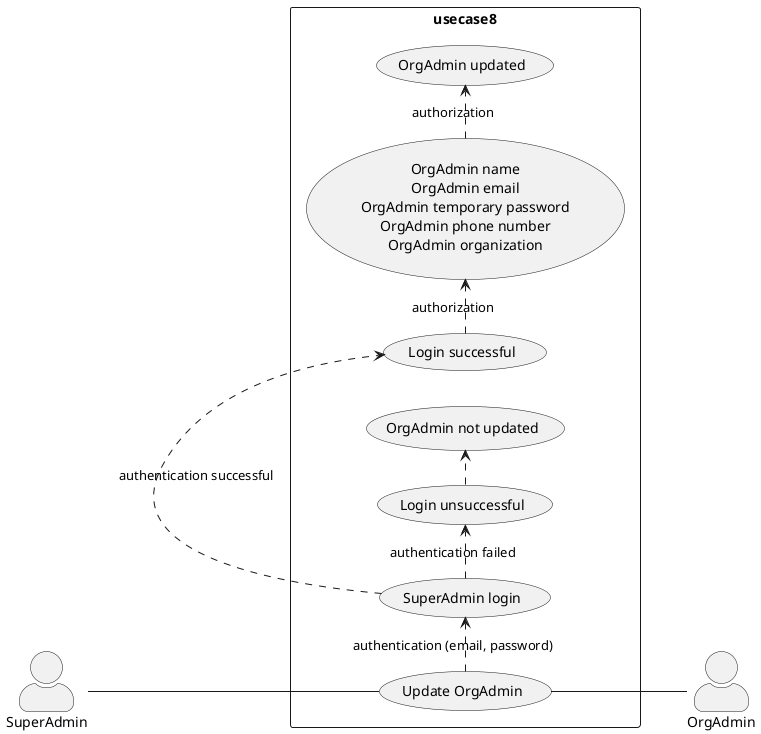 @startuml SuperAdmin Create Organization Admin

skinparam actorStyle awesome
left to right direction
skinparam packageStyle rectangle

actor SuperAdmin
actor OrgAdmin

rectangle usecase8{
  SuperAdmin-- (Update OrgAdmin)
  (Update OrgAdmin) .> (SuperAdmin login) : authentication (email, password)
  (SuperAdmin login) .> (Login successful) : authentication successful
  (Login successful) .> (OrgAdmin name\nOrgAdmin email\nOrgAdmin temporary password\nOrgAdmin phone number\nOrgAdmin organization) : authorization
  (OrgAdmin name\nOrgAdmin email\nOrgAdmin temporary password\nOrgAdmin phone number\nOrgAdmin organization) .> (OrgAdmin updated) : authorization 
  (SuperAdmin login) .> (Login unsuccessful) : authentication failed
  (Login unsuccessful) .> (OrgAdmin not updated)  
  (Update OrgAdmin)-- OrgAdmin
}

@enduml